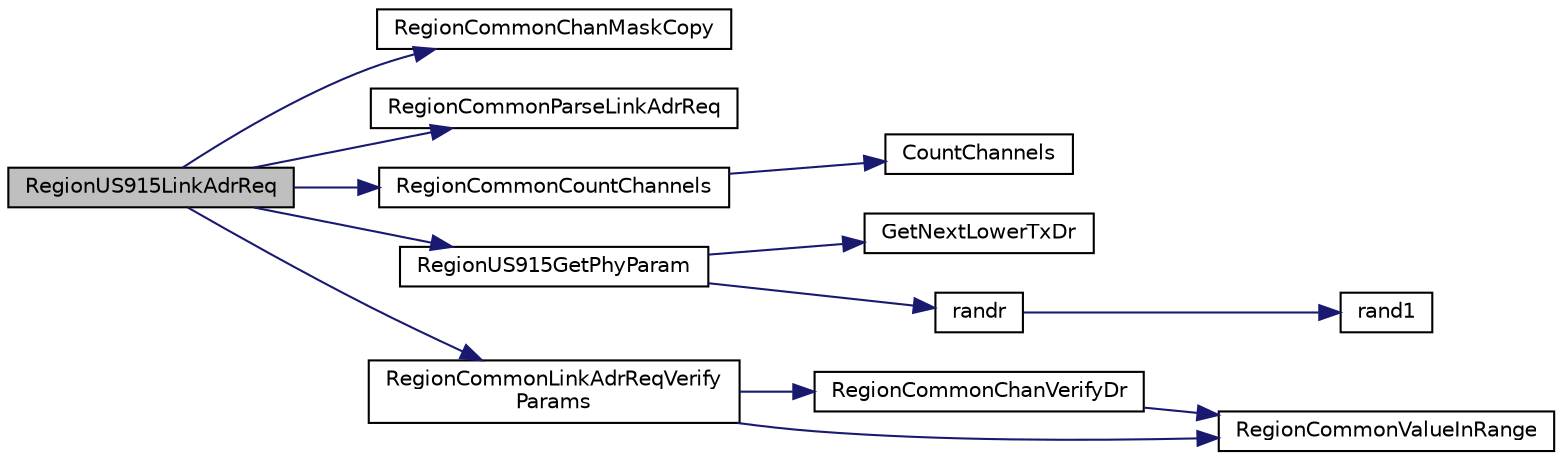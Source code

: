 digraph "RegionUS915LinkAdrReq"
{
  edge [fontname="Helvetica",fontsize="10",labelfontname="Helvetica",labelfontsize="10"];
  node [fontname="Helvetica",fontsize="10",shape=record];
  rankdir="LR";
  Node42 [label="RegionUS915LinkAdrReq",height=0.2,width=0.4,color="black", fillcolor="grey75", style="filled", fontcolor="black"];
  Node42 -> Node43 [color="midnightblue",fontsize="10",style="solid",fontname="Helvetica"];
  Node43 [label="RegionCommonChanMaskCopy",height=0.2,width=0.4,color="black", fillcolor="white", style="filled",URL="$group___r_e_g_i_o_n_c_o_m_m_o_n.html#ga95f5199d490113269fae7f2e0569e9a0",tooltip="Copy a channels mask. This is a generic function and valid for all regions. "];
  Node42 -> Node44 [color="midnightblue",fontsize="10",style="solid",fontname="Helvetica"];
  Node44 [label="RegionCommonParseLinkAdrReq",height=0.2,width=0.4,color="black", fillcolor="white", style="filled",URL="$group___r_e_g_i_o_n_c_o_m_m_o_n.html#ga8403c78482dbb901014dba48b75d78e8",tooltip="Parses the parameter of an LinkAdrRequest. This is a generic function and valid for all regions..."];
  Node42 -> Node45 [color="midnightblue",fontsize="10",style="solid",fontname="Helvetica"];
  Node45 [label="RegionCommonCountChannels",height=0.2,width=0.4,color="black", fillcolor="white", style="filled",URL="$group___r_e_g_i_o_n_c_o_m_m_o_n.html#gac23f0831812f610f57f42f6cf87368c9",tooltip="Counts the number of active channels in a given channels mask. This is a generic function and valid f..."];
  Node45 -> Node46 [color="midnightblue",fontsize="10",style="solid",fontname="Helvetica"];
  Node46 [label="CountChannels",height=0.2,width=0.4,color="black", fillcolor="white", style="filled",URL="$_region_common_8c.html#aef7feee8e47f43eb01f62249bfcc2a06"];
  Node42 -> Node47 [color="midnightblue",fontsize="10",style="solid",fontname="Helvetica"];
  Node47 [label="RegionUS915GetPhyParam",height=0.2,width=0.4,color="black", fillcolor="white", style="filled",URL="$group___r_e_g_i_o_n_u_s915.html#ga644569c2f1367a399ff93a81f160a7d9",tooltip="The function gets a value of a specific phy attribute. "];
  Node47 -> Node48 [color="midnightblue",fontsize="10",style="solid",fontname="Helvetica"];
  Node48 [label="GetNextLowerTxDr",height=0.2,width=0.4,color="black", fillcolor="white", style="filled",URL="$_region_u_s915_8c.html#ae06574681e2f7c3f3e604878c81743aa"];
  Node47 -> Node49 [color="midnightblue",fontsize="10",style="solid",fontname="Helvetica"];
  Node49 [label="randr",height=0.2,width=0.4,color="black", fillcolor="white", style="filled",URL="$utilities_8c.html#af5d8ad6dae489ac64821e7d4f004595d",tooltip="Computes a random number between min and max "];
  Node49 -> Node50 [color="midnightblue",fontsize="10",style="solid",fontname="Helvetica"];
  Node50 [label="rand1",height=0.2,width=0.4,color="black", fillcolor="white", style="filled",URL="$utilities_8c.html#a682de7091382ea1fcb2919b0f1cf6cdc"];
  Node42 -> Node51 [color="midnightblue",fontsize="10",style="solid",fontname="Helvetica"];
  Node51 [label="RegionCommonLinkAdrReqVerify\lParams",height=0.2,width=0.4,color="black", fillcolor="white", style="filled",URL="$group___r_e_g_i_o_n_c_o_m_m_o_n.html#ga2c87f98f09793dc7fa63a9801feeed73",tooltip="Verifies and updates the datarate, the TX power and the number of repetitions of a LinkAdrRequest..."];
  Node51 -> Node52 [color="midnightblue",fontsize="10",style="solid",fontname="Helvetica"];
  Node52 [label="RegionCommonChanVerifyDr",height=0.2,width=0.4,color="black", fillcolor="white", style="filled",URL="$group___r_e_g_i_o_n_c_o_m_m_o_n.html#ga94ce5c6e759081853eb06d1dcffdab25",tooltip="Verifies, if a datarate is available on an active channel. This is a generic function and valid for a..."];
  Node52 -> Node53 [color="midnightblue",fontsize="10",style="solid",fontname="Helvetica"];
  Node53 [label="RegionCommonValueInRange",height=0.2,width=0.4,color="black", fillcolor="white", style="filled",URL="$group___r_e_g_i_o_n_c_o_m_m_o_n.html#gafdd1c80d953e18d755a631b72a9c3bd3",tooltip="Verifies, if a value is in a given range. This is a generic function and valid for all regions..."];
  Node51 -> Node53 [color="midnightblue",fontsize="10",style="solid",fontname="Helvetica"];
}

